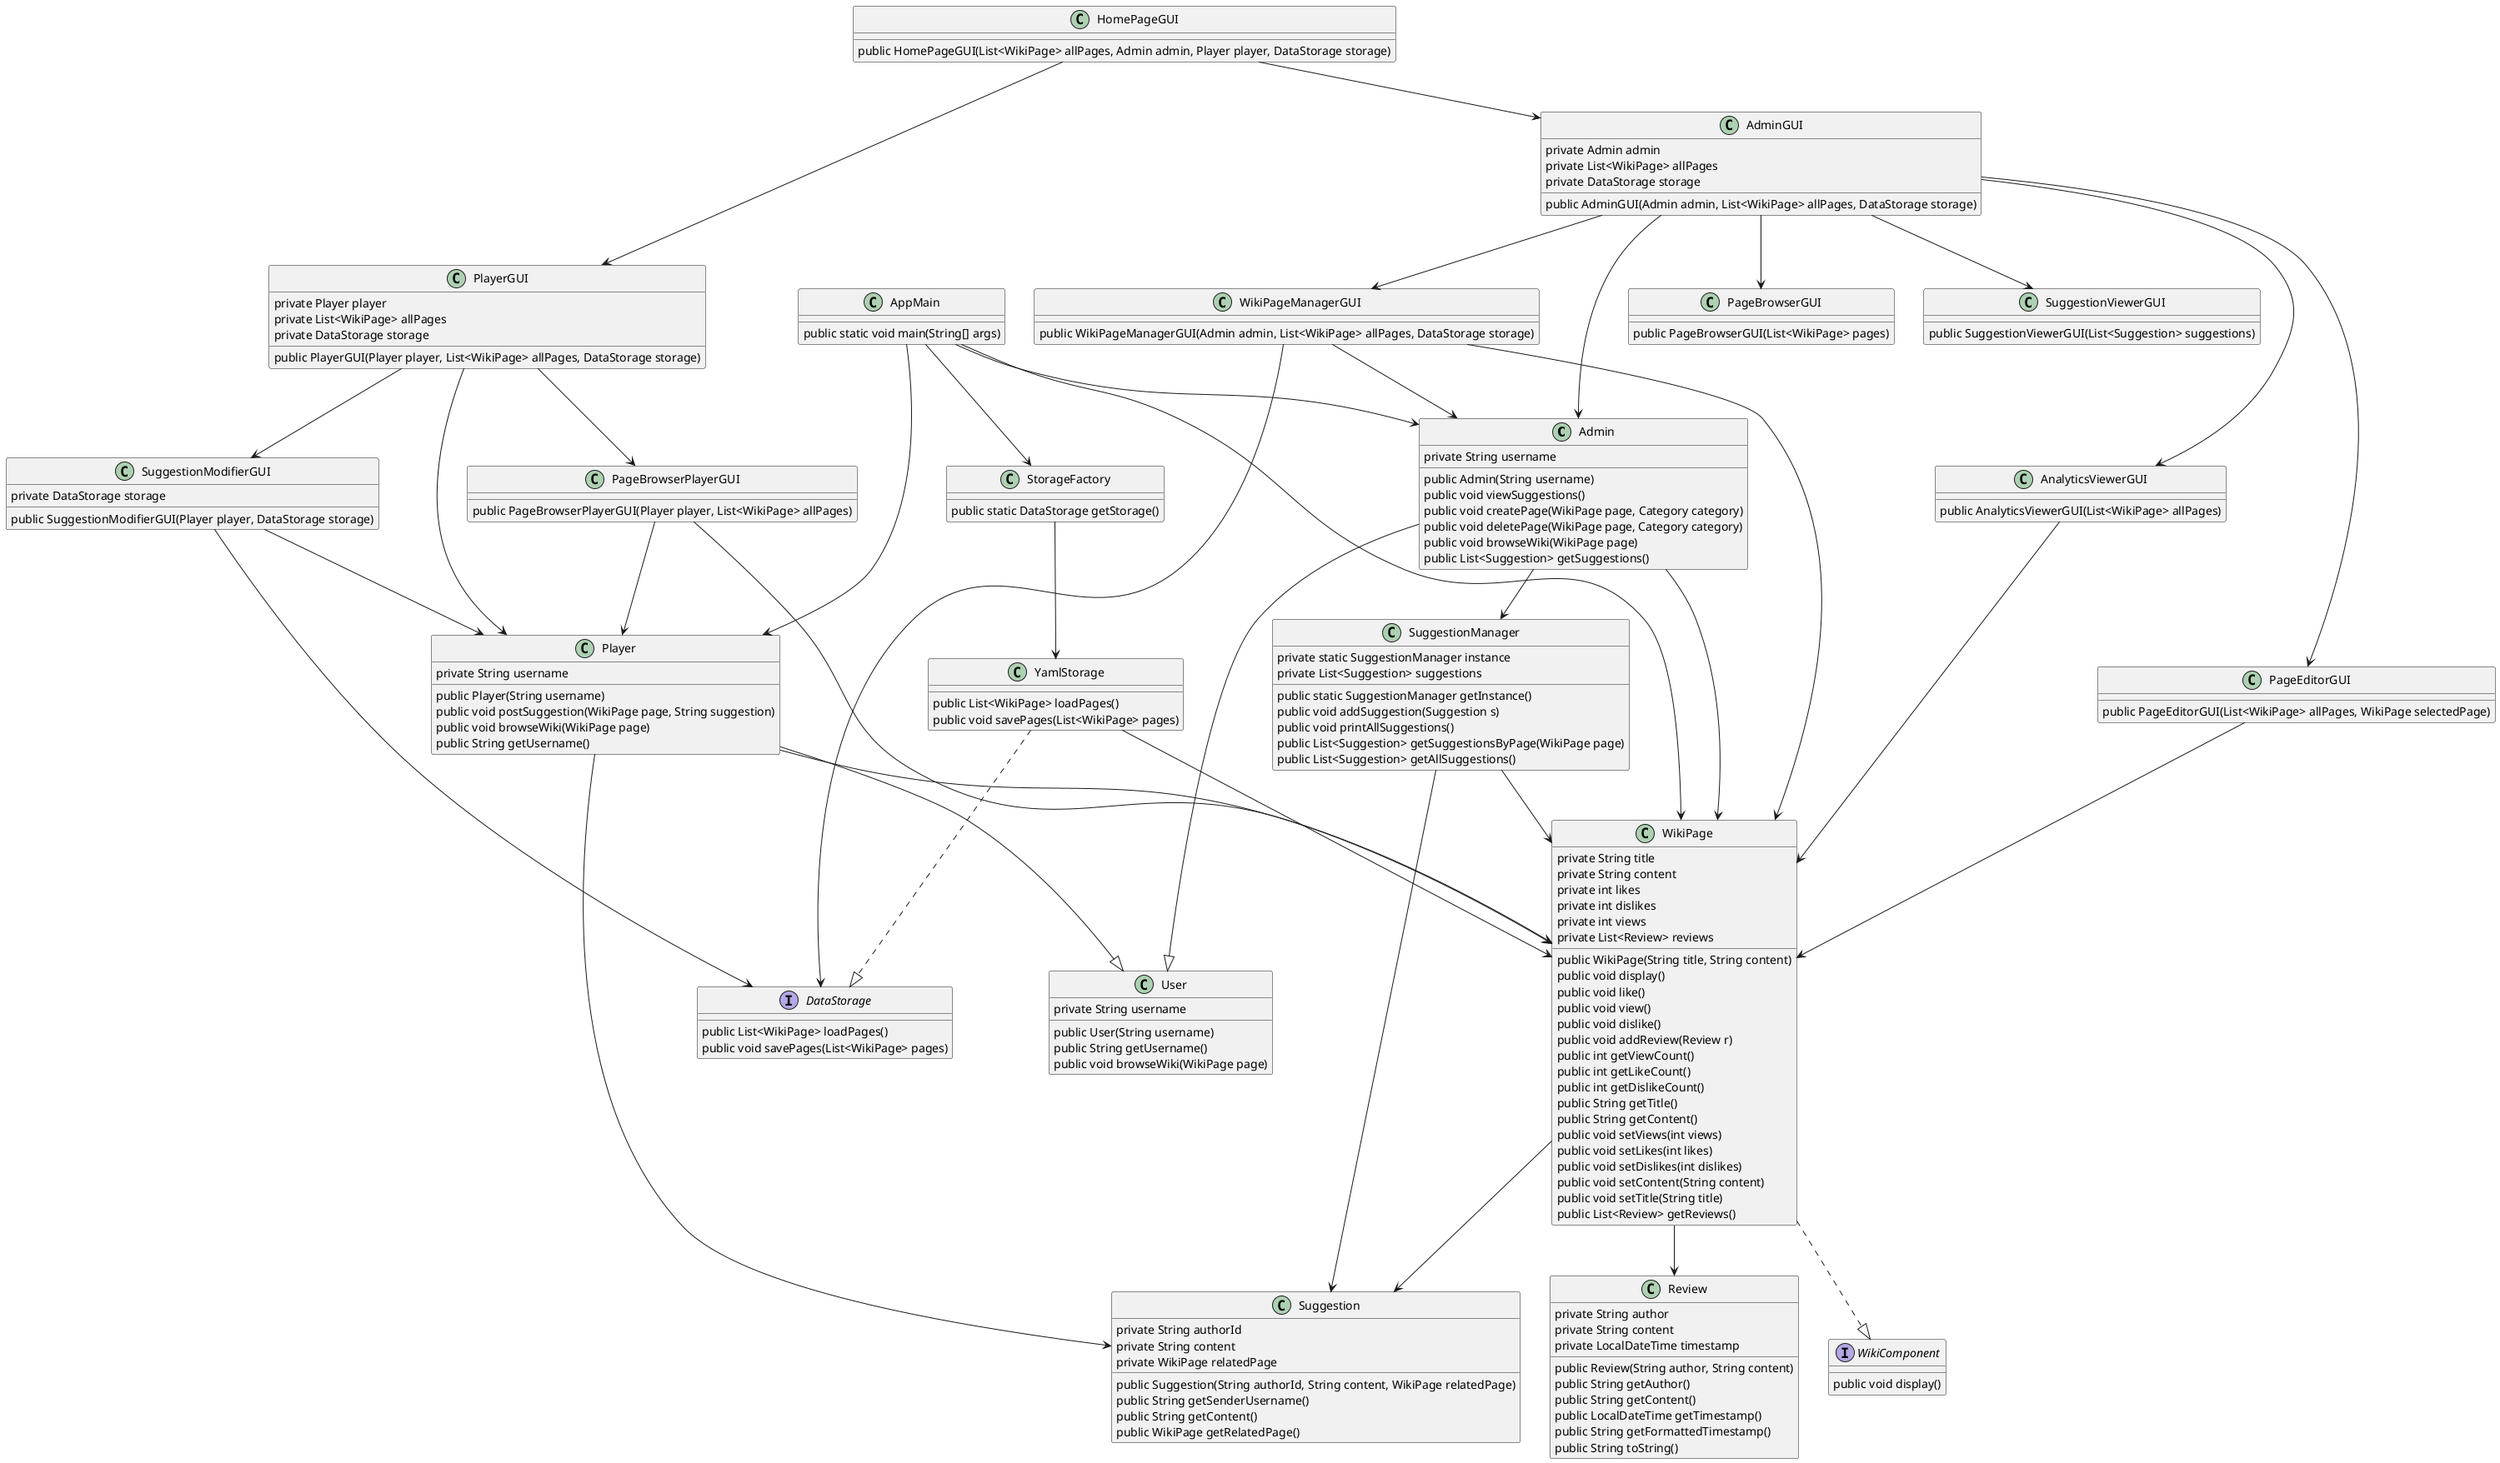 @startuml
skinparam classAttributeIconSize 0

class Admin {
  private String username
  public Admin(String username)
  public void viewSuggestions()
  public void createPage(WikiPage page, Category category)
  public void deletePage(WikiPage page, Category category)
  public void browseWiki(WikiPage page)
  public List<Suggestion> getSuggestions()
}

class AdminGUI {
  private Admin admin
  private List<WikiPage> allPages
  private DataStorage storage
  public AdminGUI(Admin admin, List<WikiPage> allPages, DataStorage storage)
}


class AppMain {
  public static void main(String[] args)
}

interface DataStorage {
  public List<WikiPage> loadPages()
  public void savePages(List<WikiPage> pages)
}

class HomePageGUI {
  public HomePageGUI(List<WikiPage> allPages, Admin admin, Player player, DataStorage storage)
}

class PageBrowserGUI {
  public PageBrowserGUI(List<WikiPage> pages)
}

class PageBrowserPlayerGUI {
  public PageBrowserPlayerGUI(Player player, List<WikiPage> allPages)
}

class PageEditorGUI {
  public PageEditorGUI(List<WikiPage> allPages, WikiPage selectedPage)
}

class Player {
  private String username
  public Player(String username)
  public void postSuggestion(WikiPage page, String suggestion)
  public void browseWiki(WikiPage page)
  public String getUsername()
}

class PlayerGUI {
  private Player player
  private List<WikiPage> allPages
  private DataStorage storage
  public PlayerGUI(Player player, List<WikiPage> allPages, DataStorage storage)
}

class Review {
  private String author
  private String content
  private LocalDateTime timestamp
  public Review(String author, String content)
  public String getAuthor()
  public String getContent()
  public LocalDateTime getTimestamp()
  public String getFormattedTimestamp()
  public String toString()
}

class StorageFactory {
  public static DataStorage getStorage()
}

class Suggestion {
  private String authorId
  private String content
  private WikiPage relatedPage
  public Suggestion(String authorId, String content, WikiPage relatedPage)
  public String getSenderUsername()
  public String getContent()
  public WikiPage getRelatedPage()

}

class SuggestionManager {
  private static SuggestionManager instance
  private List<Suggestion> suggestions
  public static SuggestionManager getInstance()
  public void addSuggestion(Suggestion s)
  public void printAllSuggestions()
  public List<Suggestion> getSuggestionsByPage(WikiPage page)
  public List<Suggestion> getAllSuggestions()
}

class SuggestionModifierGUI {
  private DataStorage storage
  public SuggestionModifierGUI(Player player, DataStorage storage)
}

class SuggestionViewerGUI {
  public SuggestionViewerGUI(List<Suggestion> suggestions)
}

class User {
  private String username
  public User(String username)
  public String getUsername()
  public void browseWiki(WikiPage page)
}

interface WikiComponent {
  public void display()
}

class WikiPage {
  private String title
  private String content
  private int likes
  private int dislikes
  private int views
  private List<Review> reviews
  public WikiPage(String title, String content)
  public void display()
  public void like()
  public void view()
  public void dislike()
  public void addReview(Review r)
  public int getViewCount()
  public int getLikeCount()
  public int getDislikeCount()
  public String getTitle()
  public String getContent()
  public void setViews(int views)
  public void setLikes(int likes)
  public void setDislikes(int dislikes)
  public void setContent(String content)
  public void setTitle(String title)
  public List<Review> getReviews()
}

class WikiPageManagerGUI {
  public WikiPageManagerGUI(Admin admin, List<WikiPage> allPages, DataStorage storage)
}

class YamlStorage {
  public List<WikiPage> loadPages()
  public void savePages(List<WikiPage> pages)
}

class AnalyticsViewerGUI {
  public AnalyticsViewerGUI(List<WikiPage> allPages)
}

' === Inheritance and Interface Implementation ===
Admin --|> User
Player --|> User
WikiPage ..|> WikiComponent
YamlStorage ..|> DataStorage

' === Associations (Explicit + Inferred) ===
WikiPage --> Review
WikiPage --> Suggestion
AdminGUI --> PageEditorGUI
AdminGUI --> SuggestionViewerGUI
AdminGUI --> PageBrowserGUI
AdminGUI --> WikiPageManagerGUI
AdminGUI --> AnalyticsViewerGUI
PlayerGUI --> PageBrowserPlayerGUI
PlayerGUI --> SuggestionModifierGUI
HomePageGUI --> AdminGUI
HomePageGUI --> PlayerGUI
SuggestionManager --> Suggestion
SuggestionManager --> WikiPage
Player --> WikiPage
Player --> Suggestion
Admin --> WikiPage
Admin --> SuggestionManager
WikiPageManagerGUI --> Admin
WikiPageManagerGUI --> DataStorage
WikiPageManagerGUI --> WikiPage
SuggestionModifierGUI --> DataStorage
SuggestionModifierGUI --> Player
PageBrowserPlayerGUI --> Player
PageBrowserPlayerGUI --> WikiPage
PageEditorGUI --> WikiPage
AppMain --> Admin
AppMain --> Player
AppMain --> WikiPage
AppMain --> StorageFactory
AdminGUI --> Admin
PlayerGUI --> Player
YamlStorage --> WikiPage
AnalyticsViewerGUI --> WikiPage
StorageFactory --> YamlStorage



@enduml